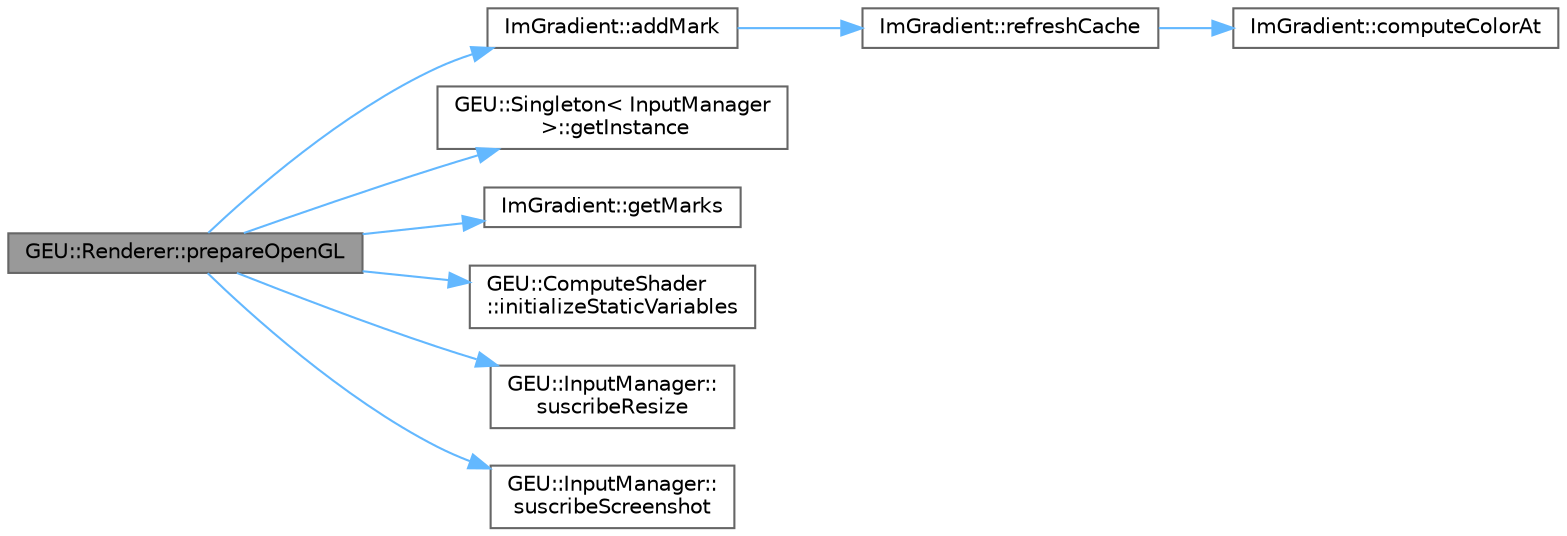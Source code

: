 digraph "GEU::Renderer::prepareOpenGL"
{
 // LATEX_PDF_SIZE
  bgcolor="transparent";
  edge [fontname=Helvetica,fontsize=10,labelfontname=Helvetica,labelfontsize=10];
  node [fontname=Helvetica,fontsize=10,shape=box,height=0.2,width=0.4];
  rankdir="LR";
  Node1 [id="Node000001",label="GEU::Renderer::prepareOpenGL",height=0.2,width=0.4,color="gray40", fillcolor="grey60", style="filled", fontcolor="black",tooltip=" "];
  Node1 -> Node2 [id="edge1_Node000001_Node000002",color="steelblue1",style="solid",tooltip=" "];
  Node2 [id="Node000002",label="ImGradient::addMark",height=0.2,width=0.4,color="grey40", fillcolor="white", style="filled",URL="$df/d07/class_im_gradient.html#a089dcb45e26c59a2b9a1f5962bea099c",tooltip=" "];
  Node2 -> Node3 [id="edge2_Node000002_Node000003",color="steelblue1",style="solid",tooltip=" "];
  Node3 [id="Node000003",label="ImGradient::refreshCache",height=0.2,width=0.4,color="grey40", fillcolor="white", style="filled",URL="$df/d07/class_im_gradient.html#a32f20a54fa5def0464929570ec03c7d4",tooltip=" "];
  Node3 -> Node4 [id="edge3_Node000003_Node000004",color="steelblue1",style="solid",tooltip=" "];
  Node4 [id="Node000004",label="ImGradient::computeColorAt",height=0.2,width=0.4,color="grey40", fillcolor="white", style="filled",URL="$df/d07/class_im_gradient.html#af413353d9a687b91f7347dad83554609",tooltip=" "];
  Node1 -> Node5 [id="edge4_Node000001_Node000005",color="steelblue1",style="solid",tooltip=" "];
  Node5 [id="Node000005",label="GEU::Singleton\< InputManager\l \>::getInstance",height=0.2,width=0.4,color="grey40", fillcolor="white", style="filled",URL="$d1/d01/class_g_e_u_1_1_singleton.html#a47c7e7c2110f4cc59c9ff1f5594c366e",tooltip=" "];
  Node1 -> Node6 [id="edge5_Node000001_Node000006",color="steelblue1",style="solid",tooltip=" "];
  Node6 [id="Node000006",label="ImGradient::getMarks",height=0.2,width=0.4,color="grey40", fillcolor="white", style="filled",URL="$df/d07/class_im_gradient.html#a91ab111bfaafb3bf899ec98e34b4b0e7",tooltip=" "];
  Node1 -> Node7 [id="edge6_Node000001_Node000007",color="steelblue1",style="solid",tooltip=" "];
  Node7 [id="Node000007",label="GEU::ComputeShader\l::initializeStaticVariables",height=0.2,width=0.4,color="grey40", fillcolor="white", style="filled",URL="$d1/d07/class_g_e_u_1_1_compute_shader.html#a5a651fd5ea6290b2aa920f75df9b0fa9",tooltip=" "];
  Node1 -> Node8 [id="edge7_Node000001_Node000008",color="steelblue1",style="solid",tooltip=" "];
  Node8 [id="Node000008",label="GEU::InputManager::\lsuscribeResize",height=0.2,width=0.4,color="grey40", fillcolor="white", style="filled",URL="$d9/d05/class_g_e_u_1_1_input_manager.html#a208ca5b902362e32cc5c20fa9e481b0a",tooltip=" "];
  Node1 -> Node9 [id="edge8_Node000001_Node000009",color="steelblue1",style="solid",tooltip=" "];
  Node9 [id="Node000009",label="GEU::InputManager::\lsuscribeScreenshot",height=0.2,width=0.4,color="grey40", fillcolor="white", style="filled",URL="$d9/d05/class_g_e_u_1_1_input_manager.html#a5699aaef121685c9ab8cabdac40455b1",tooltip=" "];
}
